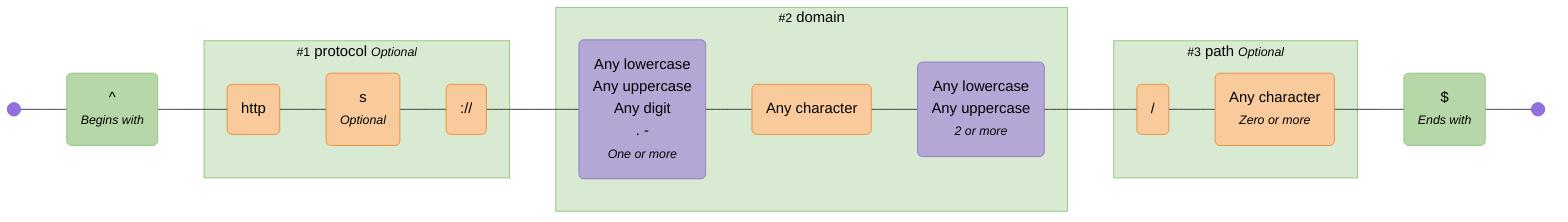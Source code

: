 %% Regex: /^(?<protocol>https?:\/\/)?(?<domain>[a-zA-Z0-9.-]+\.[a-zA-Z]{2,})(?<path>\/.*)?$/

graph LR
  %% Nodes
  start@{ shape: f-circ };
  fin@{ shape: f-circ };
  assertion_1("^<br><i><small>Begins with</small></i>"):::assertion;
  literal_1("http"):::literal;
  literal_2("s<br><i><small>Optional</small></i>"):::literal;
  literal_3("://"):::literal;
  char_class_1("Any lowercase<br>Any uppercase<br>Any digit<br>. -<br><i><small>One or more</small></i>"):::char-class;
  literal_4("Any character"):::literal;
  char_class_2("Any lowercase<br>Any uppercase<br><i><small>2 or more</small></i>"):::char-class;
  literal_5("/"):::literal;
  literal_6("Any character<br><i><small>Zero or more</small></i>"):::literal;
  assertion_2("$<br><i><small>Ends with</small></i>"):::assertion;

  %% Subgraphs
  subgraph named_capture_1 ["<small>#1</small> protocol <small><i>Optional</i></small>"]
    literal_1
    literal_2
    literal_3
  end

  subgraph named_capture_2 ["<small>#2</small> domain"]
    char_class_1
    literal_4
    char_class_2
  end

  subgraph named_capture_3 ["<small>#3</small> path <small><i>Optional</i></small>"]
    literal_5
    literal_6
  end

  %% Edges
  start --- assertion_1;
  assertion_1 --- literal_1;
  literal_1 --- literal_2;
  literal_2 --- literal_3;
  literal_3 --- char_class_1;
  char_class_1 --- literal_4;
  literal_4 --- char_class_2;
  char_class_2 --- literal_5;
  literal_5 --- literal_6;
  literal_6 --- assertion_2;
  assertion_2 --- fin;

  %% Styles
  %% Node Styling
  classDef assertion fill:#B6D7A8,stroke:#93C47D,color:#000000;
  classDef literal fill:#F9CB9C,stroke:#E69138,color:#000000;
  classDef char-class fill:#B4A7D6,stroke:#8E7CC3,color:#000000;

  %% Group Styling
  classDef named-capture fill:#D9EAD3,stroke:#93C47D,color:#000000;

  %% Apply Group Classes
  class named_capture_1,named_capture_2,named_capture_3 named-capture;

%% Generated with regex-to-mermaid@1.0.0